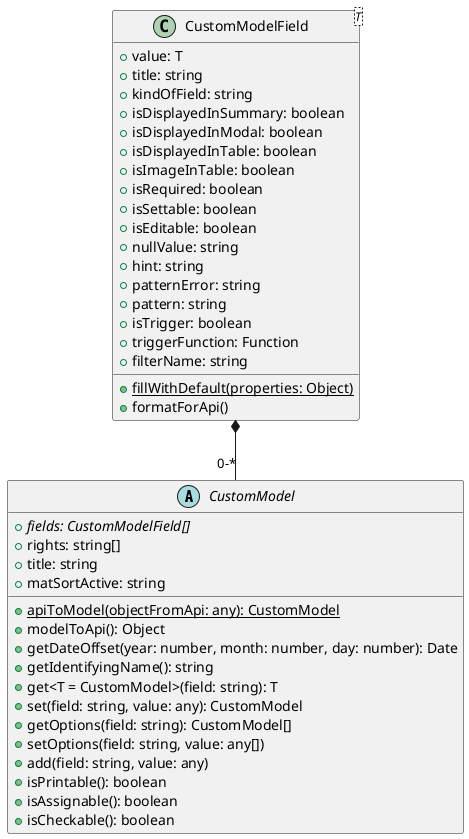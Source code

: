 @startuml updatedModel
abstract class CustomModel {
    + {abstract} fields: CustomModelField[]
    + rights: string[]
    + title: string
    + matSortActive: string

    + {static} apiToModel(objectFromApi: any): CustomModel
    + modelToApi(): Object
    + getDateOffset(year: number, month: number, day: number): Date
    + getIdentifyingName(): string
    + get<T = CustomModel>(field: string): T
    + set(field: string, value: any): CustomModel
    + getOptions(field: string): CustomModel[]
    + setOptions(field: string, value: any[])
    + add(field: string, value: any)
    + isPrintable(): boolean
    + isAssignable(): boolean
    + isCheckable(): boolean
    
}

class CustomModelField<T> {
    + value: T
    + title: string
    + kindOfField: string
    + isDisplayedInSummary: boolean
    + isDisplayedInModal: boolean
    + isDisplayedInTable: boolean
    + isImageInTable: boolean
    + isRequired: boolean
    + isSettable: boolean
    + isEditable: boolean
    + nullValue: string
    + hint: string
    + patternError: string
    + pattern: string
    + isTrigger: boolean
    + triggerFunction: Function
    + filterName: string
    
    + {static} fillWithDefault(properties: Object)
    + formatForApi()
}

CustomModelField *-- "0-*" CustomModel
@enduml